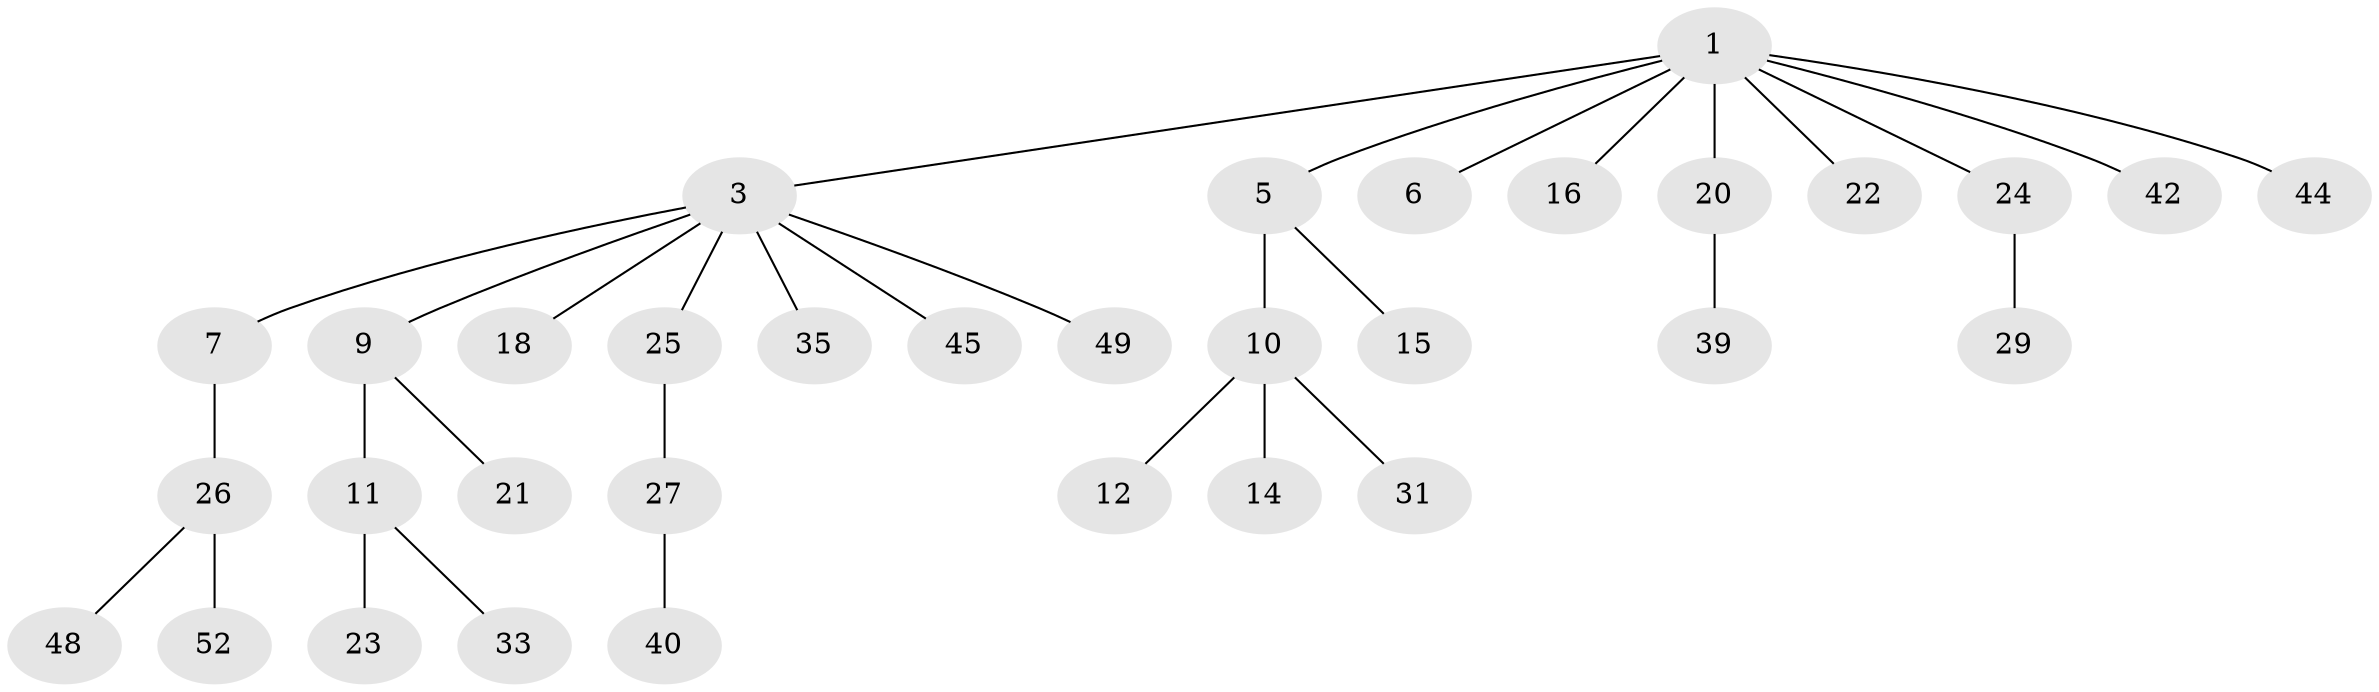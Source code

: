 // original degree distribution, {4: 0.07272727272727272, 7: 0.01818181818181818, 6: 0.01818181818181818, 3: 0.16363636363636364, 2: 0.21818181818181817, 1: 0.509090909090909}
// Generated by graph-tools (version 1.1) at 2025/19/03/04/25 18:19:17]
// undirected, 33 vertices, 32 edges
graph export_dot {
graph [start="1"]
  node [color=gray90,style=filled];
  1 [super="+2"];
  3 [super="+4+8+19"];
  5;
  6 [super="+55+13"];
  7 [super="+41"];
  9 [super="+17"];
  10;
  11;
  12;
  14;
  15;
  16 [super="+47"];
  18 [super="+50"];
  20;
  21;
  22 [super="+51+30"];
  23;
  24 [super="+46+28"];
  25;
  26 [super="+36"];
  27;
  29 [super="+53+37"];
  31;
  33 [super="+38"];
  35;
  39;
  40;
  42;
  44;
  45;
  48;
  49 [super="+54"];
  52;
  1 -- 5;
  1 -- 20;
  1 -- 44;
  1 -- 16;
  1 -- 3;
  1 -- 6;
  1 -- 22;
  1 -- 24;
  1 -- 42;
  3 -- 18;
  3 -- 25;
  3 -- 9;
  3 -- 45;
  3 -- 7;
  3 -- 49;
  3 -- 35;
  5 -- 10;
  5 -- 15;
  7 -- 26;
  9 -- 11;
  9 -- 21;
  10 -- 12;
  10 -- 14;
  10 -- 31;
  11 -- 23;
  11 -- 33;
  20 -- 39;
  24 -- 29;
  25 -- 27;
  26 -- 48;
  26 -- 52;
  27 -- 40;
}
